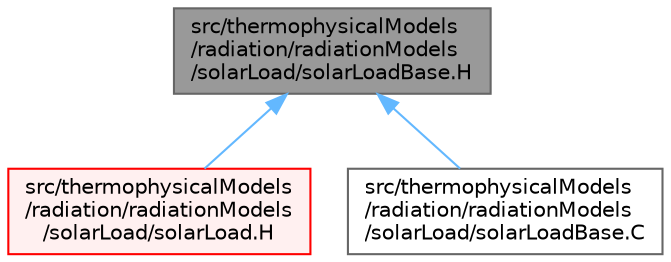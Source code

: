 digraph "src/thermophysicalModels/radiation/radiationModels/solarLoad/solarLoadBase.H"
{
 // LATEX_PDF_SIZE
  bgcolor="transparent";
  edge [fontname=Helvetica,fontsize=10,labelfontname=Helvetica,labelfontsize=10];
  node [fontname=Helvetica,fontsize=10,shape=box,height=0.2,width=0.4];
  Node1 [id="Node000001",label="src/thermophysicalModels\l/radiation/radiationModels\l/solarLoad/solarLoadBase.H",height=0.2,width=0.4,color="gray40", fillcolor="grey60", style="filled", fontcolor="black",tooltip=" "];
  Node1 -> Node2 [id="edge1_Node000001_Node000002",dir="back",color="steelblue1",style="solid",tooltip=" "];
  Node2 [id="Node000002",label="src/thermophysicalModels\l/radiation/radiationModels\l/solarLoad/solarLoad.H",height=0.2,width=0.4,color="red", fillcolor="#FFF0F0", style="filled",URL="$solarLoad_8H.html",tooltip=" "];
  Node1 -> Node13 [id="edge2_Node000001_Node000013",dir="back",color="steelblue1",style="solid",tooltip=" "];
  Node13 [id="Node000013",label="src/thermophysicalModels\l/radiation/radiationModels\l/solarLoad/solarLoadBase.C",height=0.2,width=0.4,color="grey40", fillcolor="white", style="filled",URL="$solarLoadBase_8C.html",tooltip=" "];
}
